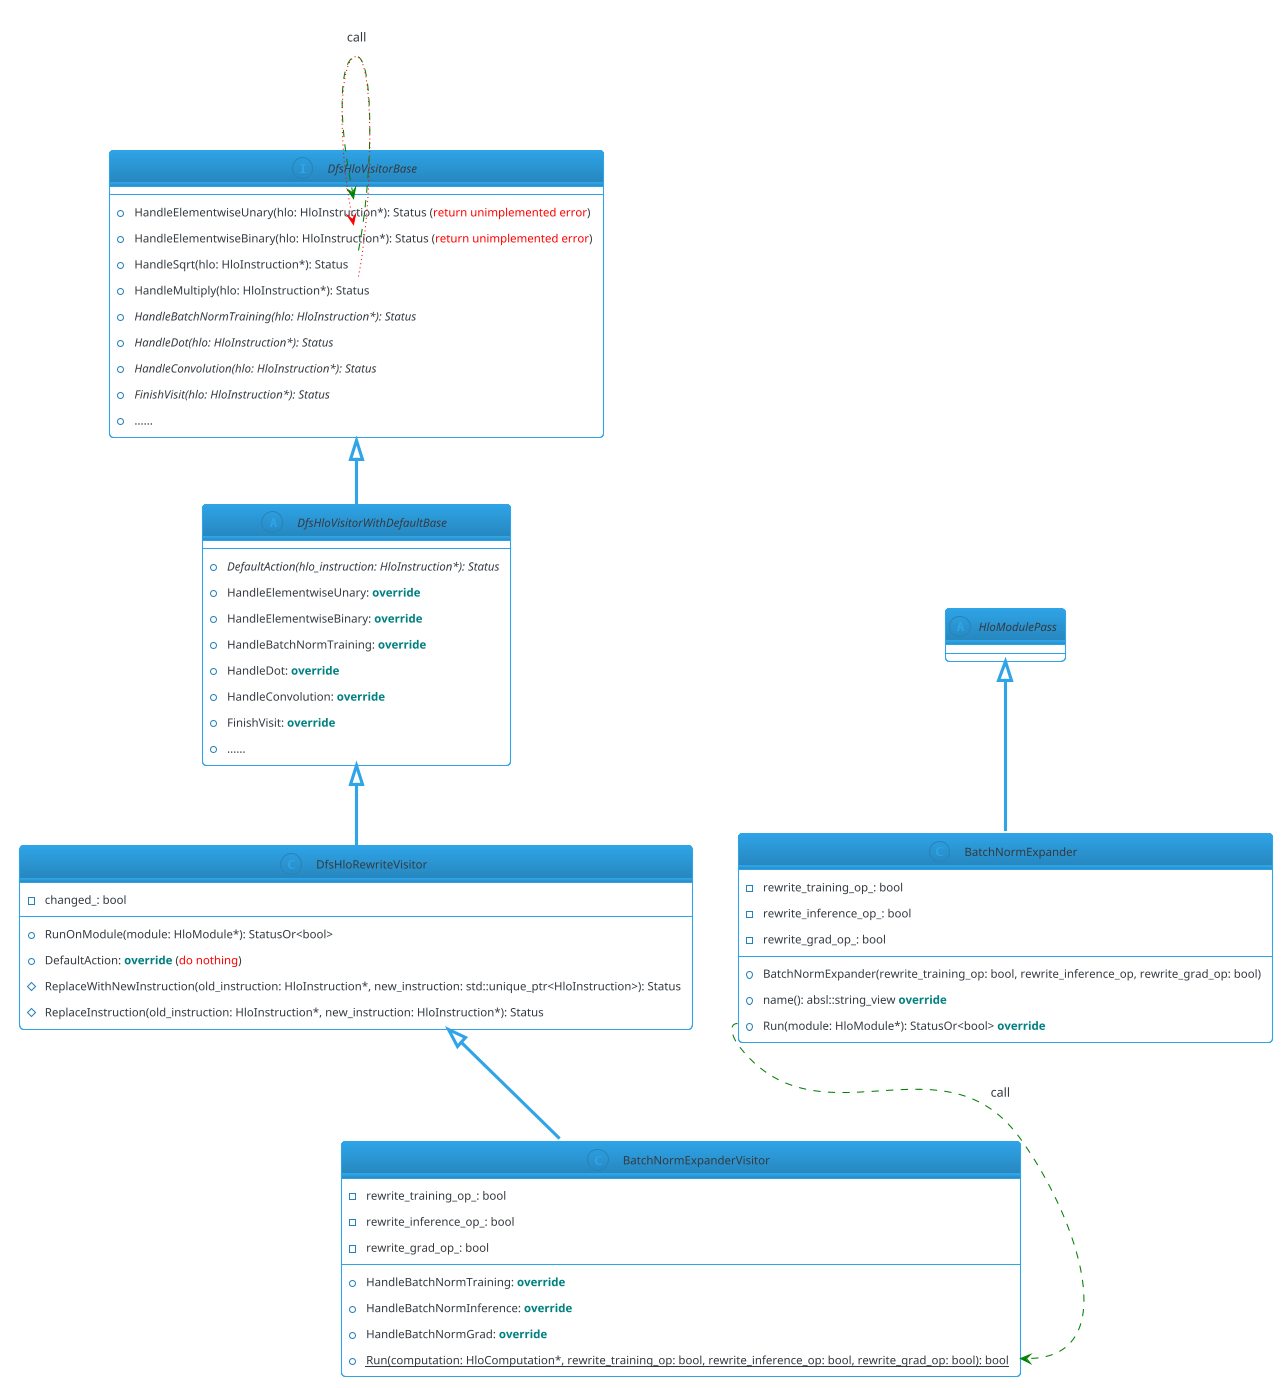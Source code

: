 'https://plantuml.com/class-diagram
@startuml batch_norm_expander
!theme cerulean-outline

abstract class HloModulePass

class BatchNormExpander {
    - rewrite_training_op_: bool
    - rewrite_inference_op_: bool
    - rewrite_grad_op_: bool
    + {method} BatchNormExpander(rewrite_training_op: bool, rewrite_inference_op, rewrite_grad_op: bool)
    + {method} name(): absl::string_view <b><color:#008080>override</color></b>
    + {method} Run(module: HloModule*): StatusOr<bool> <b><color:#008080>override</color></b>
}

Interface DfsHloVisitorBase {
    + {method} HandleElementwiseUnary(hlo: HloInstruction*): Status (<color:Red>return unimplemented error</color>)
    + {method} HandleElementwiseBinary(hlo: HloInstruction*): Status (<color:Red>return unimplemented error</color>)
    + {method} HandleSqrt(hlo: HloInstruction*): Status
    + {method} HandleMultiply(hlo: HloInstruction*): Status
    + {abstract} HandleBatchNormTraining(hlo: HloInstruction*): Status
    + {abstract} HandleDot(hlo: HloInstruction*): Status
    + {abstract} HandleConvolution(hlo: HloInstruction*): Status
    + {abstract} FinishVisit(hlo: HloInstruction*): Status
    + {method} ......
}
DfsHloVisitorBase::HandleSqrt -[#green,dashed,thickness=1]-> DfsHloVisitorBase::HandleElementwiseUnary : call
DfsHloVisitorBase::HandleMultiply -[#red,dotted,thickness=1]-> DfsHloVisitorBase::HandleElementwiseBinary

abstract class DfsHloVisitorWithDefaultBase {
    + {abstract} DefaultAction(hlo_instruction: HloInstruction*): Status
    + {method} HandleElementwiseUnary: <b><color:#008080>override</color></b>
    + {method} HandleElementwiseBinary: <b><color:#008080>override</color></b>
    + {method} HandleBatchNormTraining: <b><color:#008080>override</color></b>
    + {method} HandleDot: <b><color:#008080>override</color></b>
    + {method} HandleConvolution: <b><color:#008080>override</color></b>
    + {method} FinishVisit: <b><color:#008080>override</color></b>
    + {method} ......
}

class DfsHloRewriteVisitor {
    + {method} RunOnModule(module: HloModule*): StatusOr<bool>
    + {method} DefaultAction: <b><color:#008080>override</color></b> (<color:Red>do nothing</color>)
    # {method} ReplaceWithNewInstruction(old_instruction: HloInstruction*, new_instruction: std::unique_ptr<HloInstruction>): Status
    # {method} ReplaceInstruction(old_instruction: HloInstruction*, new_instruction: HloInstruction*): Status
    - {field} changed_: bool

}

class BatchNormExpanderVisitor {
    - rewrite_training_op_: bool
    - rewrite_inference_op_: bool
    - rewrite_grad_op_: bool
    + {method} HandleBatchNormTraining: <b><color:#008080>override</color></b>
    + {method} HandleBatchNormInference: <b><color:#008080>override</color></b>
    + {method} HandleBatchNormGrad: <b><color:#008080>override</color></b>
    + {static} Run(computation: HloComputation*, rewrite_training_op: bool, rewrite_inference_op: bool, rewrite_grad_op: bool): bool
}

BatchNormExpander::Run -[#green,dashed,thickness=1]-> BatchNormExpanderVisitor::Run : call

HloModulePass <|-- BatchNormExpander
DfsHloRewriteVisitor <|-- BatchNormExpanderVisitor
DfsHloVisitorWithDefaultBase <|-- DfsHloRewriteVisitor
DfsHloVisitorBase <|-- DfsHloVisitorWithDefaultBase
@enduml